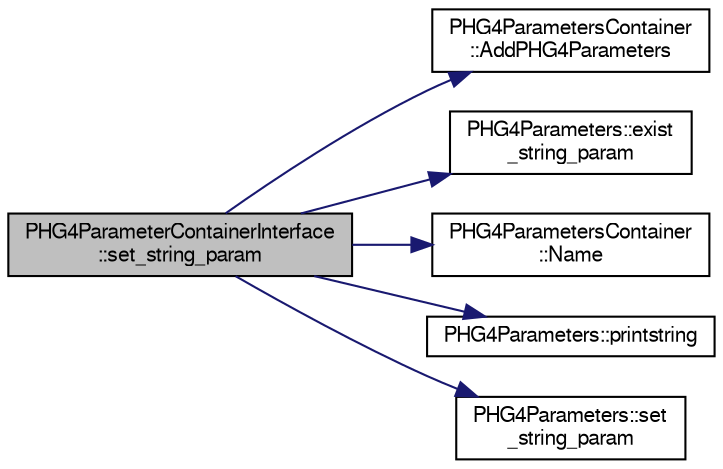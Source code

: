 digraph "PHG4ParameterContainerInterface::set_string_param"
{
  bgcolor="transparent";
  edge [fontname="FreeSans",fontsize="10",labelfontname="FreeSans",labelfontsize="10"];
  node [fontname="FreeSans",fontsize="10",shape=record];
  rankdir="LR";
  Node1 [label="PHG4ParameterContainerInterface\l::set_string_param",height=0.2,width=0.4,color="black", fillcolor="grey75", style="filled" fontcolor="black"];
  Node1 -> Node2 [color="midnightblue",fontsize="10",style="solid",fontname="FreeSans"];
  Node2 [label="PHG4ParametersContainer\l::AddPHG4Parameters",height=0.2,width=0.4,color="black",URL="$d5/d5f/classPHG4ParametersContainer.html#a4a75fbc12b4219993210c82c1fb4f165"];
  Node1 -> Node3 [color="midnightblue",fontsize="10",style="solid",fontname="FreeSans"];
  Node3 [label="PHG4Parameters::exist\l_string_param",height=0.2,width=0.4,color="black",URL="$da/d29/classPHG4Parameters.html#a7203a0be365c90a9cc3a67f8f0a2c82e"];
  Node1 -> Node4 [color="midnightblue",fontsize="10",style="solid",fontname="FreeSans"];
  Node4 [label="PHG4ParametersContainer\l::Name",height=0.2,width=0.4,color="black",URL="$d5/d5f/classPHG4ParametersContainer.html#a8d85fde2c957047fc5eccf45df464efb"];
  Node1 -> Node5 [color="midnightblue",fontsize="10",style="solid",fontname="FreeSans"];
  Node5 [label="PHG4Parameters::printstring",height=0.2,width=0.4,color="black",URL="$da/d29/classPHG4Parameters.html#a5f40a3726e841d6d4b725d6f7c7c13a8"];
  Node1 -> Node6 [color="midnightblue",fontsize="10",style="solid",fontname="FreeSans"];
  Node6 [label="PHG4Parameters::set\l_string_param",height=0.2,width=0.4,color="black",URL="$da/d29/classPHG4Parameters.html#ac0ae53e353d265af89ecb5ef10d9da3e"];
}
